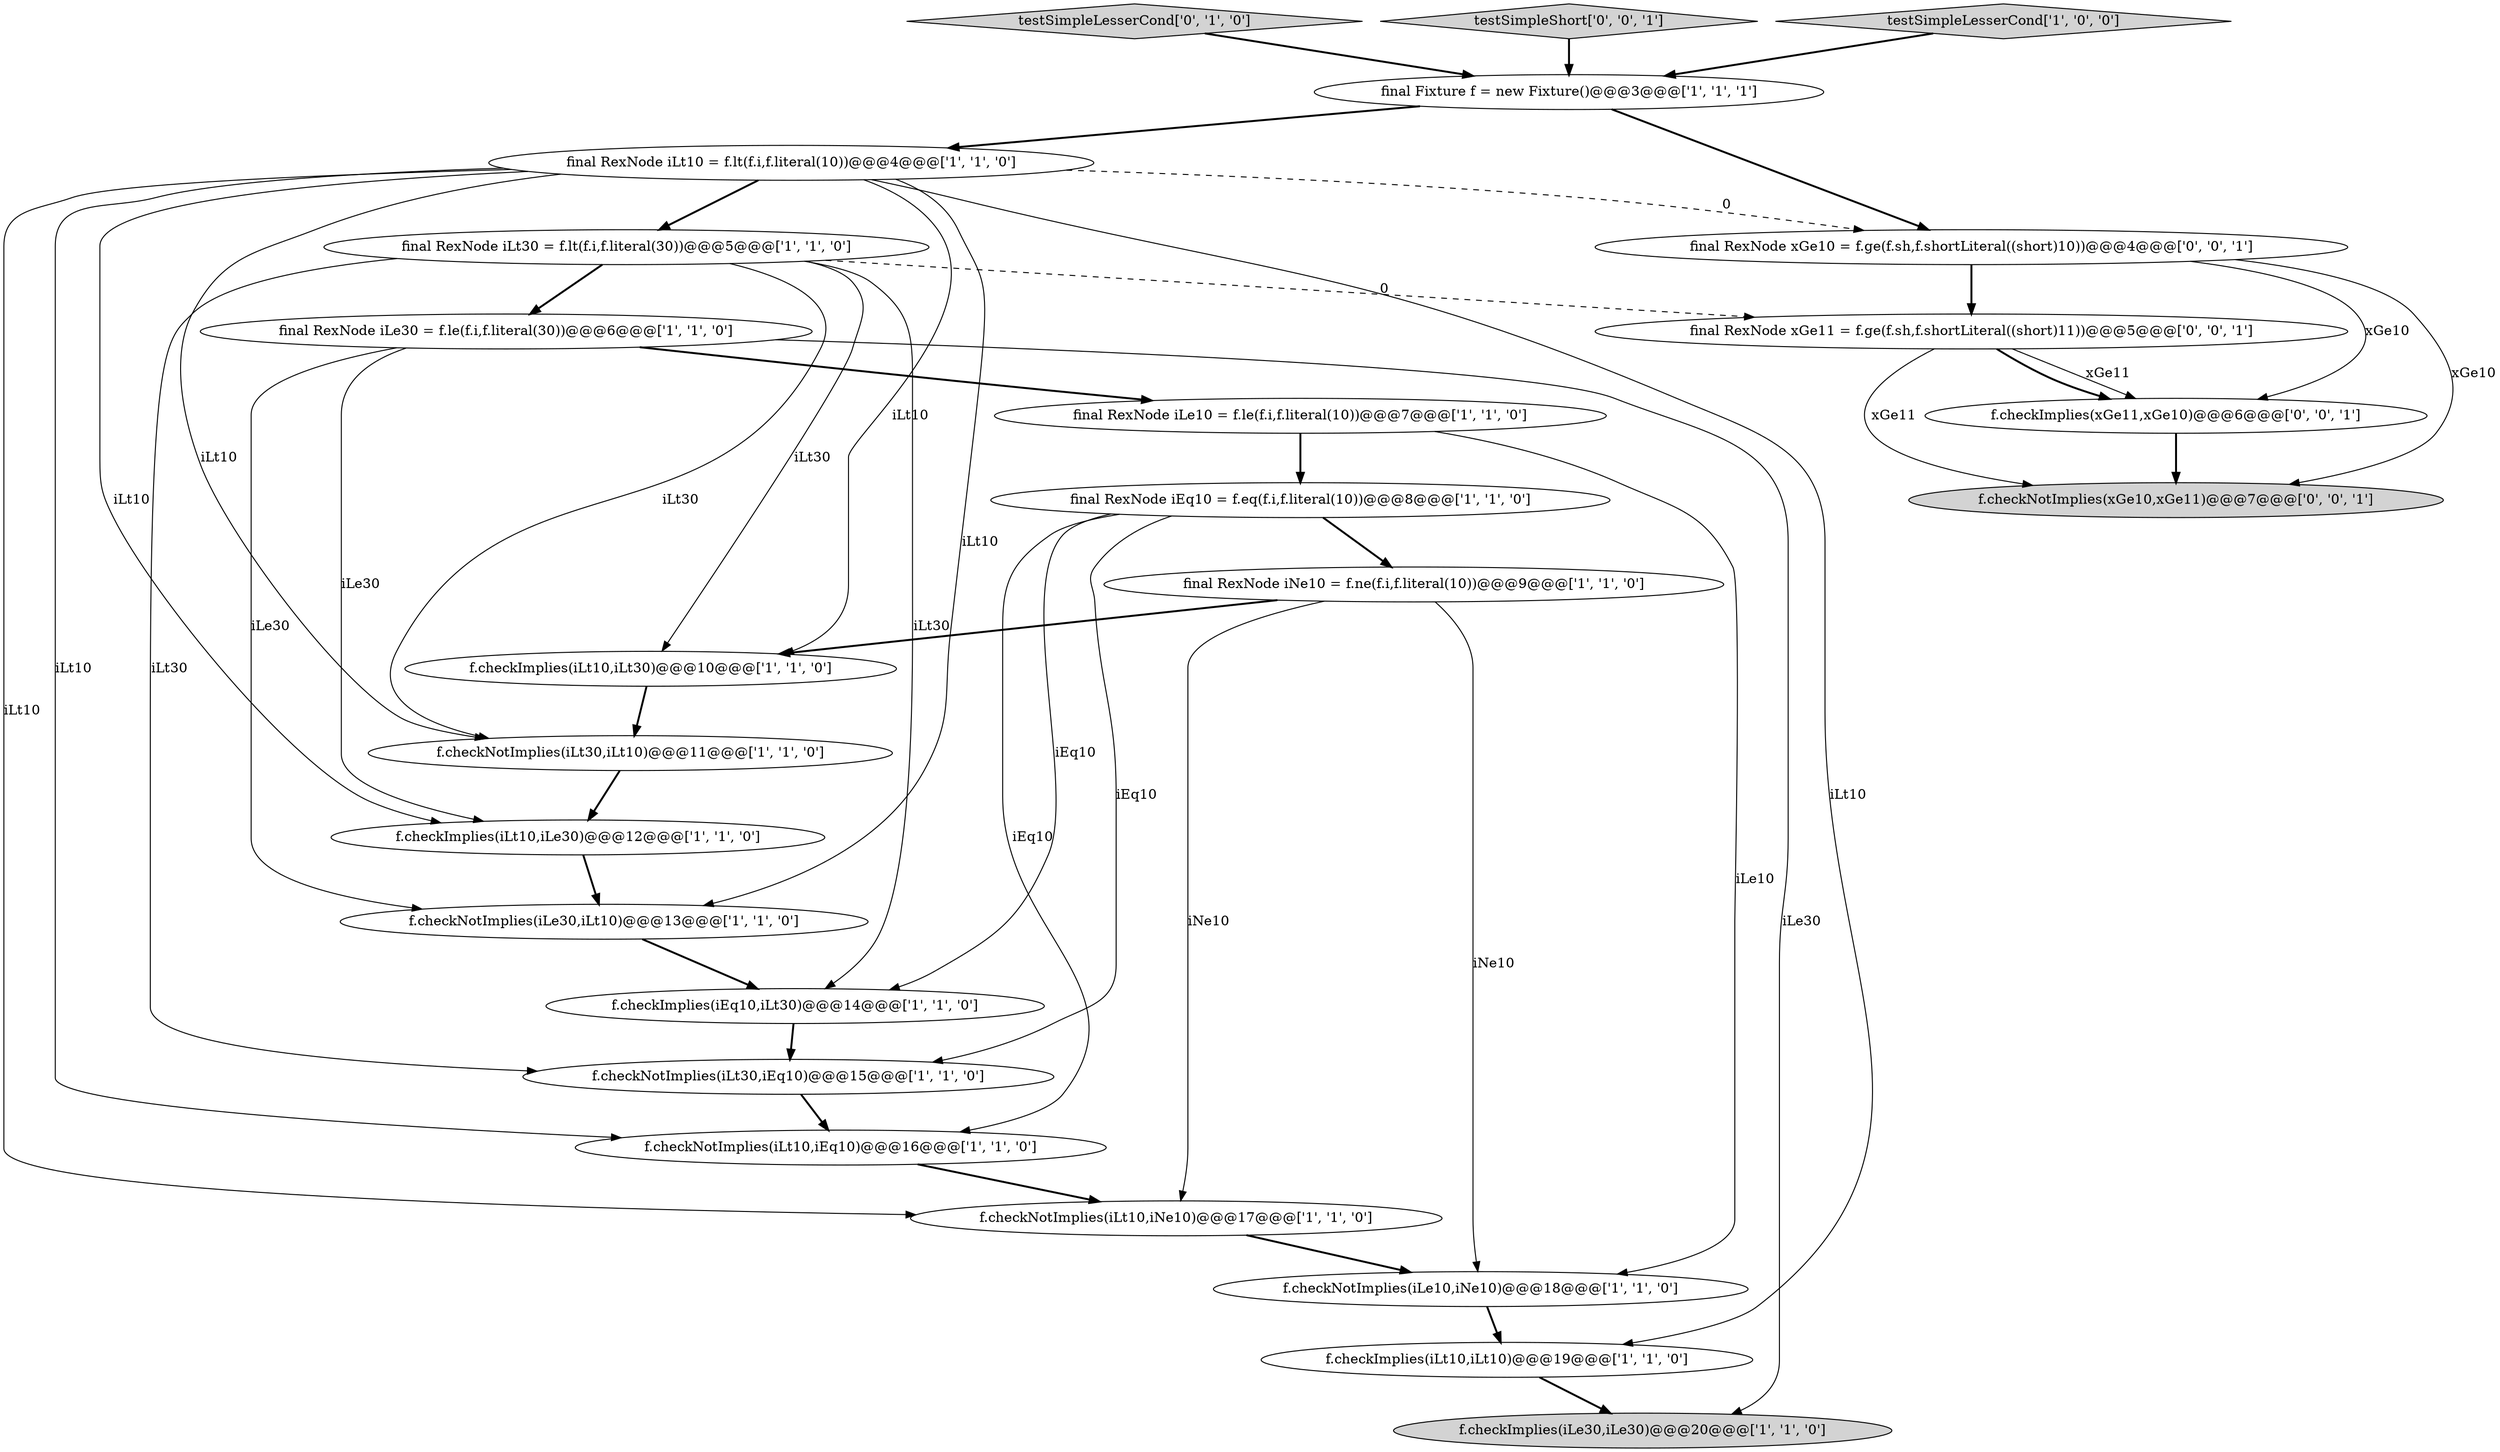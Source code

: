 digraph {
20 [style = filled, label = "f.checkNotImplies(xGe10,xGe11)@@@7@@@['0', '0', '1']", fillcolor = lightgray, shape = ellipse image = "AAA0AAABBB3BBB"];
7 [style = filled, label = "f.checkImplies(iEq10,iLt30)@@@14@@@['1', '1', '0']", fillcolor = white, shape = ellipse image = "AAA0AAABBB1BBB"];
17 [style = filled, label = "final RexNode iLe10 = f.le(f.i,f.literal(10))@@@7@@@['1', '1', '0']", fillcolor = white, shape = ellipse image = "AAA0AAABBB1BBB"];
11 [style = filled, label = "f.checkImplies(iLt10,iLt30)@@@10@@@['1', '1', '0']", fillcolor = white, shape = ellipse image = "AAA0AAABBB1BBB"];
18 [style = filled, label = "f.checkImplies(iLe30,iLe30)@@@20@@@['1', '1', '0']", fillcolor = lightgray, shape = ellipse image = "AAA0AAABBB1BBB"];
15 [style = filled, label = "f.checkNotImplies(iLt10,iNe10)@@@17@@@['1', '1', '0']", fillcolor = white, shape = ellipse image = "AAA0AAABBB1BBB"];
9 [style = filled, label = "final RexNode iLt30 = f.lt(f.i,f.literal(30))@@@5@@@['1', '1', '0']", fillcolor = white, shape = ellipse image = "AAA0AAABBB1BBB"];
4 [style = filled, label = "f.checkNotImplies(iLt30,iLt10)@@@11@@@['1', '1', '0']", fillcolor = white, shape = ellipse image = "AAA0AAABBB1BBB"];
5 [style = filled, label = "f.checkNotImplies(iLe30,iLt10)@@@13@@@['1', '1', '0']", fillcolor = white, shape = ellipse image = "AAA0AAABBB1BBB"];
0 [style = filled, label = "f.checkNotImplies(iLt10,iEq10)@@@16@@@['1', '1', '0']", fillcolor = white, shape = ellipse image = "AAA0AAABBB1BBB"];
2 [style = filled, label = "final RexNode iEq10 = f.eq(f.i,f.literal(10))@@@8@@@['1', '1', '0']", fillcolor = white, shape = ellipse image = "AAA0AAABBB1BBB"];
6 [style = filled, label = "final RexNode iLt10 = f.lt(f.i,f.literal(10))@@@4@@@['1', '1', '0']", fillcolor = white, shape = ellipse image = "AAA0AAABBB1BBB"];
21 [style = filled, label = "final RexNode xGe10 = f.ge(f.sh,f.shortLiteral((short)10))@@@4@@@['0', '0', '1']", fillcolor = white, shape = ellipse image = "AAA0AAABBB3BBB"];
23 [style = filled, label = "f.checkImplies(xGe11,xGe10)@@@6@@@['0', '0', '1']", fillcolor = white, shape = ellipse image = "AAA0AAABBB3BBB"];
19 [style = filled, label = "testSimpleLesserCond['0', '1', '0']", fillcolor = lightgray, shape = diamond image = "AAA0AAABBB2BBB"];
10 [style = filled, label = "f.checkNotImplies(iLt30,iEq10)@@@15@@@['1', '1', '0']", fillcolor = white, shape = ellipse image = "AAA0AAABBB1BBB"];
12 [style = filled, label = "final Fixture f = new Fixture()@@@3@@@['1', '1', '1']", fillcolor = white, shape = ellipse image = "AAA0AAABBB1BBB"];
1 [style = filled, label = "f.checkImplies(iLt10,iLe30)@@@12@@@['1', '1', '0']", fillcolor = white, shape = ellipse image = "AAA0AAABBB1BBB"];
16 [style = filled, label = "final RexNode iLe30 = f.le(f.i,f.literal(30))@@@6@@@['1', '1', '0']", fillcolor = white, shape = ellipse image = "AAA0AAABBB1BBB"];
24 [style = filled, label = "testSimpleShort['0', '0', '1']", fillcolor = lightgray, shape = diamond image = "AAA0AAABBB3BBB"];
3 [style = filled, label = "final RexNode iNe10 = f.ne(f.i,f.literal(10))@@@9@@@['1', '1', '0']", fillcolor = white, shape = ellipse image = "AAA0AAABBB1BBB"];
22 [style = filled, label = "final RexNode xGe11 = f.ge(f.sh,f.shortLiteral((short)11))@@@5@@@['0', '0', '1']", fillcolor = white, shape = ellipse image = "AAA0AAABBB3BBB"];
13 [style = filled, label = "f.checkImplies(iLt10,iLt10)@@@19@@@['1', '1', '0']", fillcolor = white, shape = ellipse image = "AAA0AAABBB1BBB"];
8 [style = filled, label = "f.checkNotImplies(iLe10,iNe10)@@@18@@@['1', '1', '0']", fillcolor = white, shape = ellipse image = "AAA0AAABBB1BBB"];
14 [style = filled, label = "testSimpleLesserCond['1', '0', '0']", fillcolor = lightgray, shape = diamond image = "AAA0AAABBB1BBB"];
1->5 [style = bold, label=""];
6->21 [style = dashed, label="0"];
6->11 [style = solid, label="iLt10"];
22->23 [style = solid, label="xGe11"];
24->12 [style = bold, label=""];
23->20 [style = bold, label=""];
9->11 [style = solid, label="iLt30"];
16->18 [style = solid, label="iLe30"];
6->15 [style = solid, label="iLt10"];
19->12 [style = bold, label=""];
7->10 [style = bold, label=""];
12->21 [style = bold, label=""];
21->20 [style = solid, label="xGe10"];
6->5 [style = solid, label="iLt10"];
3->8 [style = solid, label="iNe10"];
2->3 [style = bold, label=""];
11->4 [style = bold, label=""];
3->11 [style = bold, label=""];
9->22 [style = dashed, label="0"];
16->17 [style = bold, label=""];
8->13 [style = bold, label=""];
9->7 [style = solid, label="iLt30"];
12->6 [style = bold, label=""];
22->23 [style = bold, label=""];
0->15 [style = bold, label=""];
9->16 [style = bold, label=""];
6->13 [style = solid, label="iLt10"];
3->15 [style = solid, label="iNe10"];
22->20 [style = solid, label="xGe11"];
16->1 [style = solid, label="iLe30"];
17->2 [style = bold, label=""];
6->4 [style = solid, label="iLt10"];
16->5 [style = solid, label="iLe30"];
21->22 [style = bold, label=""];
21->23 [style = solid, label="xGe10"];
14->12 [style = bold, label=""];
10->0 [style = bold, label=""];
9->10 [style = solid, label="iLt30"];
2->10 [style = solid, label="iEq10"];
2->7 [style = solid, label="iEq10"];
5->7 [style = bold, label=""];
6->0 [style = solid, label="iLt10"];
4->1 [style = bold, label=""];
6->9 [style = bold, label=""];
6->1 [style = solid, label="iLt10"];
15->8 [style = bold, label=""];
9->4 [style = solid, label="iLt30"];
17->8 [style = solid, label="iLe10"];
13->18 [style = bold, label=""];
2->0 [style = solid, label="iEq10"];
}
